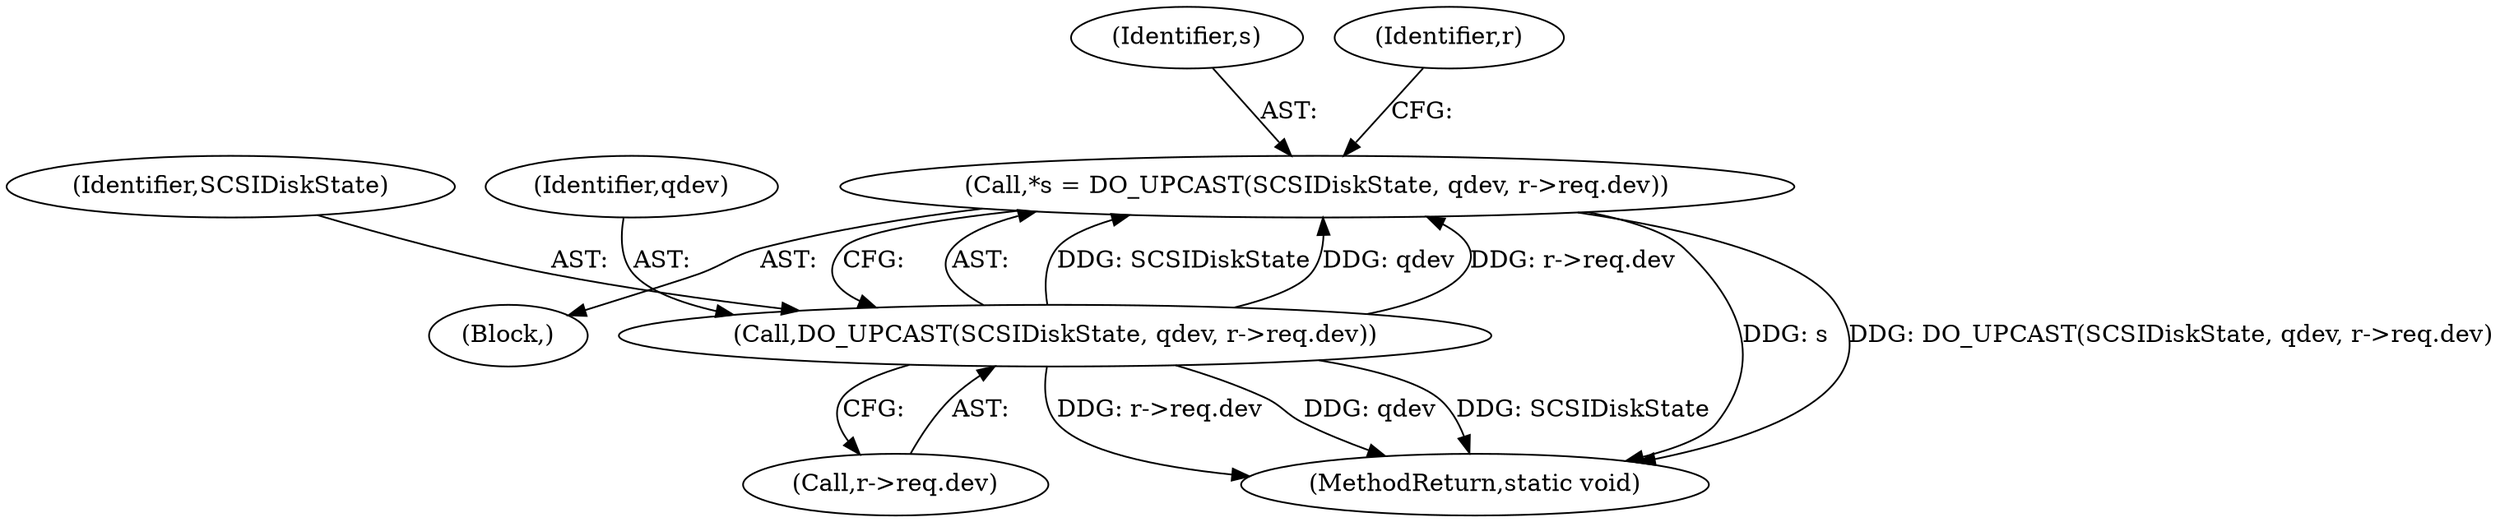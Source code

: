 digraph "0_qemu_103b40f51e4012b3b0ad20f615562a1806d7f49a_2@pointer" {
"1000113" [label="(Call,*s = DO_UPCAST(SCSIDiskState, qdev, r->req.dev))"];
"1000115" [label="(Call,DO_UPCAST(SCSIDiskState, qdev, r->req.dev))"];
"1000118" [label="(Call,r->req.dev)"];
"1000114" [label="(Identifier,s)"];
"1000113" [label="(Call,*s = DO_UPCAST(SCSIDiskState, qdev, r->req.dev))"];
"1000104" [label="(Block,)"];
"1000115" [label="(Call,DO_UPCAST(SCSIDiskState, qdev, r->req.dev))"];
"1000221" [label="(MethodReturn,static void)"];
"1000128" [label="(Identifier,r)"];
"1000116" [label="(Identifier,SCSIDiskState)"];
"1000117" [label="(Identifier,qdev)"];
"1000113" -> "1000104"  [label="AST: "];
"1000113" -> "1000115"  [label="CFG: "];
"1000114" -> "1000113"  [label="AST: "];
"1000115" -> "1000113"  [label="AST: "];
"1000128" -> "1000113"  [label="CFG: "];
"1000113" -> "1000221"  [label="DDG: s"];
"1000113" -> "1000221"  [label="DDG: DO_UPCAST(SCSIDiskState, qdev, r->req.dev)"];
"1000115" -> "1000113"  [label="DDG: SCSIDiskState"];
"1000115" -> "1000113"  [label="DDG: qdev"];
"1000115" -> "1000113"  [label="DDG: r->req.dev"];
"1000115" -> "1000118"  [label="CFG: "];
"1000116" -> "1000115"  [label="AST: "];
"1000117" -> "1000115"  [label="AST: "];
"1000118" -> "1000115"  [label="AST: "];
"1000115" -> "1000221"  [label="DDG: r->req.dev"];
"1000115" -> "1000221"  [label="DDG: qdev"];
"1000115" -> "1000221"  [label="DDG: SCSIDiskState"];
}
